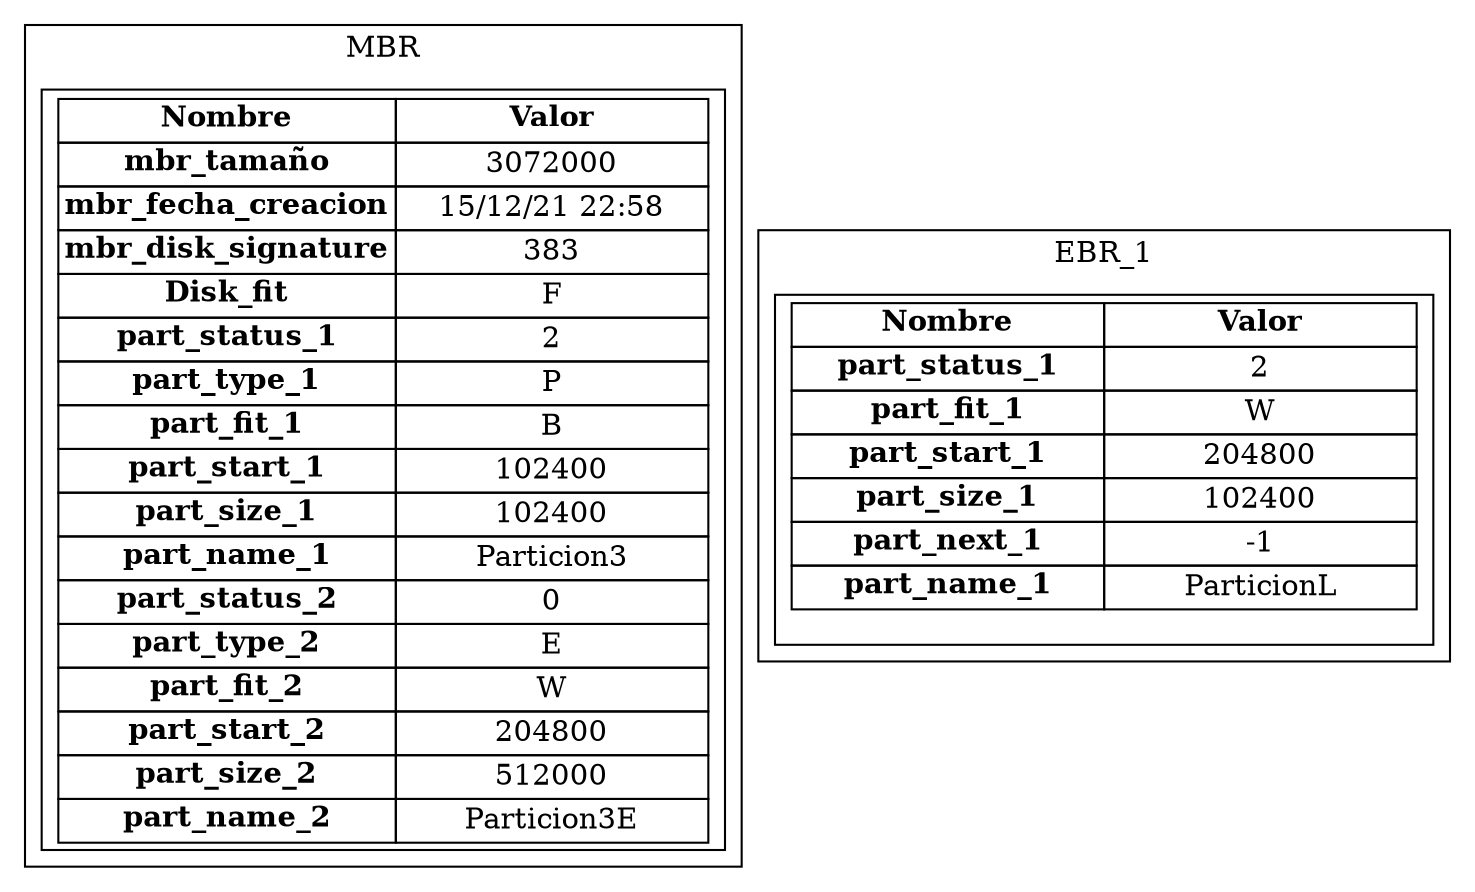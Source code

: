 digraph G{ 
subgraph cluster{
 label="MBR"
tbl[shape=box,label=<
<table border='0' cellborder='1' cellspacing='0' width='300'  height='200' >
<tr>  <td width='150'> <b>Nombre</b> </td> <td width='150'> <b>Valor</b> </td>  </tr>
<tr>  <td><b>mbr_tamaño</b></td><td>3072000</td>  </tr>
<tr>  <td><b>mbr_fecha_creacion</b></td> <td>15/12/21 22:58</td>  </tr>
<tr>  <td><b>mbr_disk_signature</b></td> <td>383</td>  </tr>
<tr>  <td><b>Disk_fit</b></td> <td>F</td>  </tr>
<tr>  <td><b>part_status_1</b></td> <td>2</td>  </tr>
<tr>  <td><b>part_type_1</b></td> <td>P</td>  </tr>
<tr>  <td><b>part_fit_1</b></td> <td>B</td>  </tr>
<tr>  <td><b>part_start_1</b></td> <td>102400</td>  </tr>
<tr>  <td><b>part_size_1</b></td> <td>102400</td>  </tr>
<tr>  <td><b>part_name_1</b></td> <td>Particion3</td>  </tr>
<tr>  <td><b>part_status_2</b></td> <td>0</td>  </tr>
<tr>  <td><b>part_type_2</b></td> <td>E</td>  </tr>
<tr>  <td><b>part_fit_2</b></td> <td>W</td>  </tr>
<tr>  <td><b>part_start_2</b></td> <td>204800</td>  </tr>
<tr>  <td><b>part_size_2</b></td> <td>512000</td>  </tr>
<tr>  <td><b>part_name_2</b></td> <td>Particion3E</td>  </tr>
</table>
>];
}
subgraph cluster_1{
 label="EBR_1"

tbl_1[shape=box, label=<
 <table border='0' cellborder='1' cellspacing='0'  width='300' height='160' >
 <tr>  <td width='150'><b>Nombre</b></td> <td width='150'><b>Valor</b></td>  </tr>
<tr>  <td><b>part_status_1</b></td> <td>2</td>  </tr>
<tr>  <td><b>part_fit_1</b></td> <td>W</td>  </tr>
<tr>  <td><b>part_start_1</b></td> <td>204800</td>  </tr>
<tr>  <td><b>part_size_1</b></td> <td>102400</td>  </tr>
<tr>  <td><b>part_next_1</b></td> <td>-1</td>  </tr>
<tr>  <td><b>part_name_1</b></td> <td>ParticionL</td>  </tr>
</table>
>];
}
}
